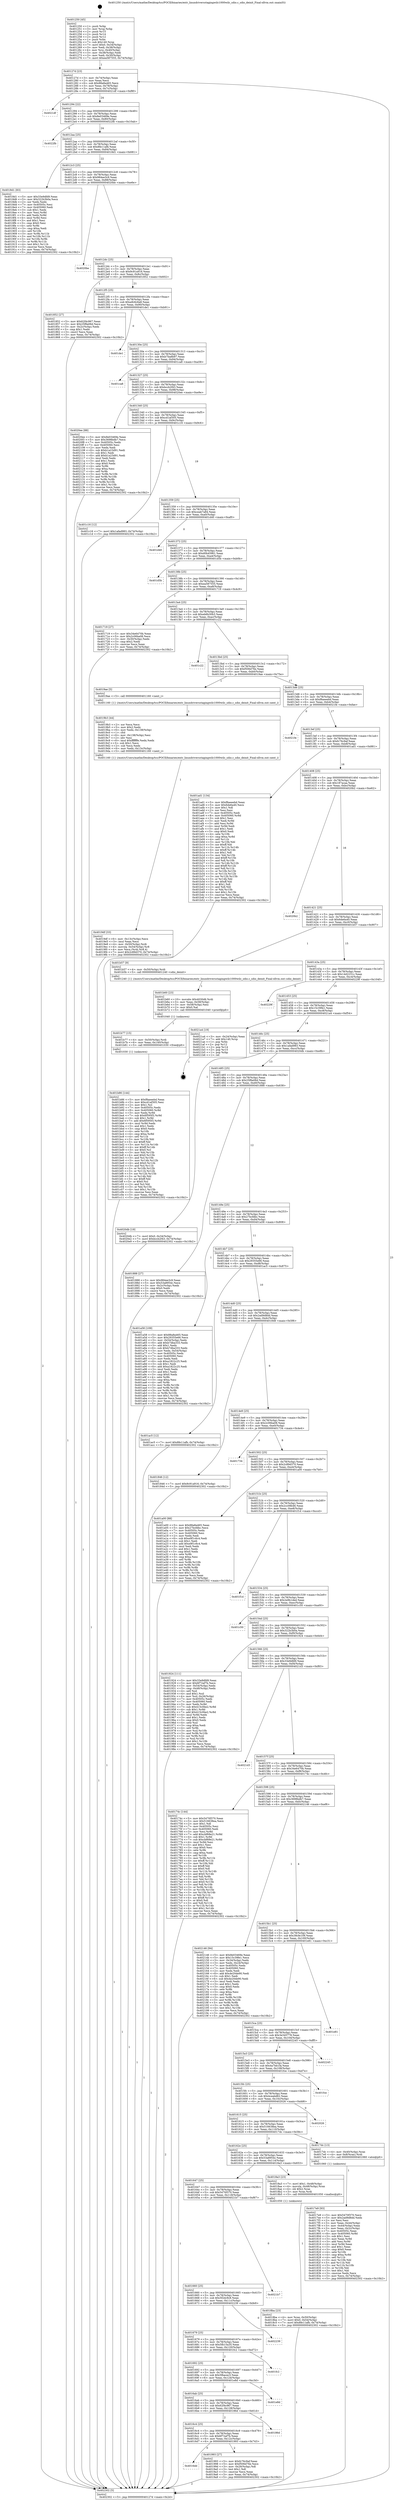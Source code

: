 digraph "0x401250" {
  label = "0x401250 (/mnt/c/Users/mathe/Desktop/tcc/POCII/binaries/extr_linuxdriversstagingwilc1000wilc_sdio.c_sdio_deinit_Final-ollvm.out::main(0))"
  labelloc = "t"
  node[shape=record]

  Entry [label="",width=0.3,height=0.3,shape=circle,fillcolor=black,style=filled]
  "0x40127d" [label="{
     0x40127d [23]\l
     | [instrs]\l
     &nbsp;&nbsp;0x40127d \<+3\>: mov -0x74(%rbp),%eax\l
     &nbsp;&nbsp;0x401280 \<+2\>: mov %eax,%ecx\l
     &nbsp;&nbsp;0x401282 \<+6\>: sub $0x88a8a465,%ecx\l
     &nbsp;&nbsp;0x401288 \<+3\>: mov %eax,-0x78(%rbp)\l
     &nbsp;&nbsp;0x40128b \<+3\>: mov %ecx,-0x7c(%rbp)\l
     &nbsp;&nbsp;0x40128e \<+6\>: je 00000000004021df \<main+0xf8f\>\l
  }"]
  "0x4021df" [label="{
     0x4021df\l
  }", style=dashed]
  "0x401294" [label="{
     0x401294 [22]\l
     | [instrs]\l
     &nbsp;&nbsp;0x401294 \<+5\>: jmp 0000000000401299 \<main+0x49\>\l
     &nbsp;&nbsp;0x401299 \<+3\>: mov -0x78(%rbp),%eax\l
     &nbsp;&nbsp;0x40129c \<+5\>: sub $0x8e03469e,%eax\l
     &nbsp;&nbsp;0x4012a1 \<+3\>: mov %eax,-0x80(%rbp)\l
     &nbsp;&nbsp;0x4012a4 \<+6\>: je 00000000004022fb \<main+0x10ab\>\l
  }"]
  Exit [label="",width=0.3,height=0.3,shape=circle,fillcolor=black,style=filled,peripheries=2]
  "0x4022fb" [label="{
     0x4022fb\l
  }", style=dashed]
  "0x4012aa" [label="{
     0x4012aa [25]\l
     | [instrs]\l
     &nbsp;&nbsp;0x4012aa \<+5\>: jmp 00000000004012af \<main+0x5f\>\l
     &nbsp;&nbsp;0x4012af \<+3\>: mov -0x78(%rbp),%eax\l
     &nbsp;&nbsp;0x4012b2 \<+5\>: sub $0x8fe11afb,%eax\l
     &nbsp;&nbsp;0x4012b7 \<+6\>: mov %eax,-0x84(%rbp)\l
     &nbsp;&nbsp;0x4012bd \<+6\>: je 00000000004018d1 \<main+0x681\>\l
  }"]
  "0x401b86" [label="{
     0x401b86 [144]\l
     | [instrs]\l
     &nbsp;&nbsp;0x401b86 \<+5\>: mov $0xf8aeeebd,%eax\l
     &nbsp;&nbsp;0x401b8b \<+5\>: mov $0xcd1af305,%esi\l
     &nbsp;&nbsp;0x401b90 \<+2\>: mov $0x1,%cl\l
     &nbsp;&nbsp;0x401b92 \<+7\>: mov 0x40505c,%edx\l
     &nbsp;&nbsp;0x401b99 \<+8\>: mov 0x405060,%r8d\l
     &nbsp;&nbsp;0x401ba1 \<+3\>: mov %edx,%r9d\l
     &nbsp;&nbsp;0x401ba4 \<+7\>: sub $0x6f595f3,%r9d\l
     &nbsp;&nbsp;0x401bab \<+4\>: sub $0x1,%r9d\l
     &nbsp;&nbsp;0x401baf \<+7\>: add $0x6f595f3,%r9d\l
     &nbsp;&nbsp;0x401bb6 \<+4\>: imul %r9d,%edx\l
     &nbsp;&nbsp;0x401bba \<+3\>: and $0x1,%edx\l
     &nbsp;&nbsp;0x401bbd \<+3\>: cmp $0x0,%edx\l
     &nbsp;&nbsp;0x401bc0 \<+4\>: sete %r10b\l
     &nbsp;&nbsp;0x401bc4 \<+4\>: cmp $0xa,%r8d\l
     &nbsp;&nbsp;0x401bc8 \<+4\>: setl %r11b\l
     &nbsp;&nbsp;0x401bcc \<+3\>: mov %r10b,%bl\l
     &nbsp;&nbsp;0x401bcf \<+3\>: xor $0xff,%bl\l
     &nbsp;&nbsp;0x401bd2 \<+3\>: mov %r11b,%r14b\l
     &nbsp;&nbsp;0x401bd5 \<+4\>: xor $0xff,%r14b\l
     &nbsp;&nbsp;0x401bd9 \<+3\>: xor $0x0,%cl\l
     &nbsp;&nbsp;0x401bdc \<+3\>: mov %bl,%r15b\l
     &nbsp;&nbsp;0x401bdf \<+4\>: and $0x0,%r15b\l
     &nbsp;&nbsp;0x401be3 \<+3\>: and %cl,%r10b\l
     &nbsp;&nbsp;0x401be6 \<+3\>: mov %r14b,%r12b\l
     &nbsp;&nbsp;0x401be9 \<+4\>: and $0x0,%r12b\l
     &nbsp;&nbsp;0x401bed \<+3\>: and %cl,%r11b\l
     &nbsp;&nbsp;0x401bf0 \<+3\>: or %r10b,%r15b\l
     &nbsp;&nbsp;0x401bf3 \<+3\>: or %r11b,%r12b\l
     &nbsp;&nbsp;0x401bf6 \<+3\>: xor %r12b,%r15b\l
     &nbsp;&nbsp;0x401bf9 \<+3\>: or %r14b,%bl\l
     &nbsp;&nbsp;0x401bfc \<+3\>: xor $0xff,%bl\l
     &nbsp;&nbsp;0x401bff \<+3\>: or $0x0,%cl\l
     &nbsp;&nbsp;0x401c02 \<+2\>: and %cl,%bl\l
     &nbsp;&nbsp;0x401c04 \<+3\>: or %bl,%r15b\l
     &nbsp;&nbsp;0x401c07 \<+4\>: test $0x1,%r15b\l
     &nbsp;&nbsp;0x401c0b \<+3\>: cmovne %esi,%eax\l
     &nbsp;&nbsp;0x401c0e \<+3\>: mov %eax,-0x74(%rbp)\l
     &nbsp;&nbsp;0x401c11 \<+5\>: jmp 0000000000402302 \<main+0x10b2\>\l
  }"]
  "0x4018d1" [label="{
     0x4018d1 [83]\l
     | [instrs]\l
     &nbsp;&nbsp;0x4018d1 \<+5\>: mov $0x33e9dfd9,%eax\l
     &nbsp;&nbsp;0x4018d6 \<+5\>: mov $0x322b3b0a,%ecx\l
     &nbsp;&nbsp;0x4018db \<+2\>: xor %edx,%edx\l
     &nbsp;&nbsp;0x4018dd \<+7\>: mov 0x40505c,%esi\l
     &nbsp;&nbsp;0x4018e4 \<+7\>: mov 0x405060,%edi\l
     &nbsp;&nbsp;0x4018eb \<+3\>: sub $0x1,%edx\l
     &nbsp;&nbsp;0x4018ee \<+3\>: mov %esi,%r8d\l
     &nbsp;&nbsp;0x4018f1 \<+3\>: add %edx,%r8d\l
     &nbsp;&nbsp;0x4018f4 \<+4\>: imul %r8d,%esi\l
     &nbsp;&nbsp;0x4018f8 \<+3\>: and $0x1,%esi\l
     &nbsp;&nbsp;0x4018fb \<+3\>: cmp $0x0,%esi\l
     &nbsp;&nbsp;0x4018fe \<+4\>: sete %r9b\l
     &nbsp;&nbsp;0x401902 \<+3\>: cmp $0xa,%edi\l
     &nbsp;&nbsp;0x401905 \<+4\>: setl %r10b\l
     &nbsp;&nbsp;0x401909 \<+3\>: mov %r9b,%r11b\l
     &nbsp;&nbsp;0x40190c \<+3\>: and %r10b,%r11b\l
     &nbsp;&nbsp;0x40190f \<+3\>: xor %r10b,%r9b\l
     &nbsp;&nbsp;0x401912 \<+3\>: or %r9b,%r11b\l
     &nbsp;&nbsp;0x401915 \<+4\>: test $0x1,%r11b\l
     &nbsp;&nbsp;0x401919 \<+3\>: cmovne %ecx,%eax\l
     &nbsp;&nbsp;0x40191c \<+3\>: mov %eax,-0x74(%rbp)\l
     &nbsp;&nbsp;0x40191f \<+5\>: jmp 0000000000402302 \<main+0x10b2\>\l
  }"]
  "0x4012c3" [label="{
     0x4012c3 [25]\l
     | [instrs]\l
     &nbsp;&nbsp;0x4012c3 \<+5\>: jmp 00000000004012c8 \<main+0x78\>\l
     &nbsp;&nbsp;0x4012c8 \<+3\>: mov -0x78(%rbp),%eax\l
     &nbsp;&nbsp;0x4012cb \<+5\>: sub $0x984ee3c9,%eax\l
     &nbsp;&nbsp;0x4012d0 \<+6\>: mov %eax,-0x88(%rbp)\l
     &nbsp;&nbsp;0x4012d6 \<+6\>: je 00000000004020be \<main+0xe6e\>\l
  }"]
  "0x401b77" [label="{
     0x401b77 [15]\l
     | [instrs]\l
     &nbsp;&nbsp;0x401b77 \<+4\>: mov -0x50(%rbp),%rdi\l
     &nbsp;&nbsp;0x401b7b \<+6\>: mov %eax,-0x140(%rbp)\l
     &nbsp;&nbsp;0x401b81 \<+5\>: call 0000000000401030 \<free@plt\>\l
     | [calls]\l
     &nbsp;&nbsp;0x401030 \{1\} (unknown)\l
  }"]
  "0x4020be" [label="{
     0x4020be\l
  }", style=dashed]
  "0x4012dc" [label="{
     0x4012dc [25]\l
     | [instrs]\l
     &nbsp;&nbsp;0x4012dc \<+5\>: jmp 00000000004012e1 \<main+0x91\>\l
     &nbsp;&nbsp;0x4012e1 \<+3\>: mov -0x78(%rbp),%eax\l
     &nbsp;&nbsp;0x4012e4 \<+5\>: sub $0x9c91a916,%eax\l
     &nbsp;&nbsp;0x4012e9 \<+6\>: mov %eax,-0x8c(%rbp)\l
     &nbsp;&nbsp;0x4012ef \<+6\>: je 0000000000401852 \<main+0x602\>\l
  }"]
  "0x401b60" [label="{
     0x401b60 [23]\l
     | [instrs]\l
     &nbsp;&nbsp;0x401b60 \<+10\>: movabs $0x4030d6,%rdi\l
     &nbsp;&nbsp;0x401b6a \<+3\>: mov %eax,-0x58(%rbp)\l
     &nbsp;&nbsp;0x401b6d \<+3\>: mov -0x58(%rbp),%esi\l
     &nbsp;&nbsp;0x401b70 \<+2\>: mov $0x0,%al\l
     &nbsp;&nbsp;0x401b72 \<+5\>: call 0000000000401040 \<printf@plt\>\l
     | [calls]\l
     &nbsp;&nbsp;0x401040 \{1\} (unknown)\l
  }"]
  "0x401852" [label="{
     0x401852 [27]\l
     | [instrs]\l
     &nbsp;&nbsp;0x401852 \<+5\>: mov $0x62f4c967,%eax\l
     &nbsp;&nbsp;0x401857 \<+5\>: mov $0x25f8a06d,%ecx\l
     &nbsp;&nbsp;0x40185c \<+3\>: mov -0x2c(%rbp),%edx\l
     &nbsp;&nbsp;0x40185f \<+3\>: cmp $0x1,%edx\l
     &nbsp;&nbsp;0x401862 \<+3\>: cmovl %ecx,%eax\l
     &nbsp;&nbsp;0x401865 \<+3\>: mov %eax,-0x74(%rbp)\l
     &nbsp;&nbsp;0x401868 \<+5\>: jmp 0000000000402302 \<main+0x10b2\>\l
  }"]
  "0x4012f5" [label="{
     0x4012f5 [25]\l
     | [instrs]\l
     &nbsp;&nbsp;0x4012f5 \<+5\>: jmp 00000000004012fa \<main+0xaa\>\l
     &nbsp;&nbsp;0x4012fa \<+3\>: mov -0x78(%rbp),%eax\l
     &nbsp;&nbsp;0x4012fd \<+5\>: sub $0xa9c6c6a8,%eax\l
     &nbsp;&nbsp;0x401302 \<+6\>: mov %eax,-0x90(%rbp)\l
     &nbsp;&nbsp;0x401308 \<+6\>: je 0000000000401de1 \<main+0xb91\>\l
  }"]
  "0x4019df" [label="{
     0x4019df [33]\l
     | [instrs]\l
     &nbsp;&nbsp;0x4019df \<+6\>: mov -0x13c(%rbp),%ecx\l
     &nbsp;&nbsp;0x4019e5 \<+3\>: imul %eax,%ecx\l
     &nbsp;&nbsp;0x4019e8 \<+4\>: mov -0x50(%rbp),%rdi\l
     &nbsp;&nbsp;0x4019ec \<+4\>: movslq -0x54(%rbp),%r8\l
     &nbsp;&nbsp;0x4019f0 \<+4\>: mov %ecx,(%rdi,%r8,4)\l
     &nbsp;&nbsp;0x4019f4 \<+7\>: movl $0x2c89d370,-0x74(%rbp)\l
     &nbsp;&nbsp;0x4019fb \<+5\>: jmp 0000000000402302 \<main+0x10b2\>\l
  }"]
  "0x401de1" [label="{
     0x401de1\l
  }", style=dashed]
  "0x40130e" [label="{
     0x40130e [25]\l
     | [instrs]\l
     &nbsp;&nbsp;0x40130e \<+5\>: jmp 0000000000401313 \<main+0xc3\>\l
     &nbsp;&nbsp;0x401313 \<+3\>: mov -0x78(%rbp),%eax\l
     &nbsp;&nbsp;0x401316 \<+5\>: sub $0xb7ba8b97,%eax\l
     &nbsp;&nbsp;0x40131b \<+6\>: mov %eax,-0x94(%rbp)\l
     &nbsp;&nbsp;0x401321 \<+6\>: je 0000000000401ca8 \<main+0xa58\>\l
  }"]
  "0x4019b3" [label="{
     0x4019b3 [44]\l
     | [instrs]\l
     &nbsp;&nbsp;0x4019b3 \<+2\>: xor %ecx,%ecx\l
     &nbsp;&nbsp;0x4019b5 \<+5\>: mov $0x2,%edx\l
     &nbsp;&nbsp;0x4019ba \<+6\>: mov %edx,-0x138(%rbp)\l
     &nbsp;&nbsp;0x4019c0 \<+1\>: cltd\l
     &nbsp;&nbsp;0x4019c1 \<+6\>: mov -0x138(%rbp),%esi\l
     &nbsp;&nbsp;0x4019c7 \<+2\>: idiv %esi\l
     &nbsp;&nbsp;0x4019c9 \<+6\>: imul $0xfffffffe,%edx,%edx\l
     &nbsp;&nbsp;0x4019cf \<+3\>: sub $0x1,%ecx\l
     &nbsp;&nbsp;0x4019d2 \<+2\>: sub %ecx,%edx\l
     &nbsp;&nbsp;0x4019d4 \<+6\>: mov %edx,-0x13c(%rbp)\l
     &nbsp;&nbsp;0x4019da \<+5\>: call 0000000000401160 \<next_i\>\l
     | [calls]\l
     &nbsp;&nbsp;0x401160 \{1\} (/mnt/c/Users/mathe/Desktop/tcc/POCII/binaries/extr_linuxdriversstagingwilc1000wilc_sdio.c_sdio_deinit_Final-ollvm.out::next_i)\l
  }"]
  "0x401ca8" [label="{
     0x401ca8\l
  }", style=dashed]
  "0x401327" [label="{
     0x401327 [25]\l
     | [instrs]\l
     &nbsp;&nbsp;0x401327 \<+5\>: jmp 000000000040132c \<main+0xdc\>\l
     &nbsp;&nbsp;0x40132c \<+3\>: mov -0x78(%rbp),%eax\l
     &nbsp;&nbsp;0x40132f \<+5\>: sub $0xbccb2f43,%eax\l
     &nbsp;&nbsp;0x401334 \<+6\>: mov %eax,-0x98(%rbp)\l
     &nbsp;&nbsp;0x40133a \<+6\>: je 00000000004020ee \<main+0xe9e\>\l
  }"]
  "0x4016dd" [label="{
     0x4016dd\l
  }", style=dashed]
  "0x4020ee" [label="{
     0x4020ee [88]\l
     | [instrs]\l
     &nbsp;&nbsp;0x4020ee \<+5\>: mov $0x8e03469e,%eax\l
     &nbsp;&nbsp;0x4020f3 \<+5\>: mov $0x3698bdb7,%ecx\l
     &nbsp;&nbsp;0x4020f8 \<+7\>: mov 0x40505c,%edx\l
     &nbsp;&nbsp;0x4020ff \<+7\>: mov 0x405060,%esi\l
     &nbsp;&nbsp;0x402106 \<+2\>: mov %edx,%edi\l
     &nbsp;&nbsp;0x402108 \<+6\>: sub $0xb1a23d91,%edi\l
     &nbsp;&nbsp;0x40210e \<+3\>: sub $0x1,%edi\l
     &nbsp;&nbsp;0x402111 \<+6\>: add $0xb1a23d91,%edi\l
     &nbsp;&nbsp;0x402117 \<+3\>: imul %edi,%edx\l
     &nbsp;&nbsp;0x40211a \<+3\>: and $0x1,%edx\l
     &nbsp;&nbsp;0x40211d \<+3\>: cmp $0x0,%edx\l
     &nbsp;&nbsp;0x402120 \<+4\>: sete %r8b\l
     &nbsp;&nbsp;0x402124 \<+3\>: cmp $0xa,%esi\l
     &nbsp;&nbsp;0x402127 \<+4\>: setl %r9b\l
     &nbsp;&nbsp;0x40212b \<+3\>: mov %r8b,%r10b\l
     &nbsp;&nbsp;0x40212e \<+3\>: and %r9b,%r10b\l
     &nbsp;&nbsp;0x402131 \<+3\>: xor %r9b,%r8b\l
     &nbsp;&nbsp;0x402134 \<+3\>: or %r8b,%r10b\l
     &nbsp;&nbsp;0x402137 \<+4\>: test $0x1,%r10b\l
     &nbsp;&nbsp;0x40213b \<+3\>: cmovne %ecx,%eax\l
     &nbsp;&nbsp;0x40213e \<+3\>: mov %eax,-0x74(%rbp)\l
     &nbsp;&nbsp;0x402141 \<+5\>: jmp 0000000000402302 \<main+0x10b2\>\l
  }"]
  "0x401340" [label="{
     0x401340 [25]\l
     | [instrs]\l
     &nbsp;&nbsp;0x401340 \<+5\>: jmp 0000000000401345 \<main+0xf5\>\l
     &nbsp;&nbsp;0x401345 \<+3\>: mov -0x78(%rbp),%eax\l
     &nbsp;&nbsp;0x401348 \<+5\>: sub $0xcd1af305,%eax\l
     &nbsp;&nbsp;0x40134d \<+6\>: mov %eax,-0x9c(%rbp)\l
     &nbsp;&nbsp;0x401353 \<+6\>: je 0000000000401c16 \<main+0x9c6\>\l
  }"]
  "0x401993" [label="{
     0x401993 [27]\l
     | [instrs]\l
     &nbsp;&nbsp;0x401993 \<+5\>: mov $0xfc76c9af,%eax\l
     &nbsp;&nbsp;0x401998 \<+5\>: mov $0xf506d76e,%ecx\l
     &nbsp;&nbsp;0x40199d \<+3\>: mov -0x26(%rbp),%dl\l
     &nbsp;&nbsp;0x4019a0 \<+3\>: test $0x1,%dl\l
     &nbsp;&nbsp;0x4019a3 \<+3\>: cmovne %ecx,%eax\l
     &nbsp;&nbsp;0x4019a6 \<+3\>: mov %eax,-0x74(%rbp)\l
     &nbsp;&nbsp;0x4019a9 \<+5\>: jmp 0000000000402302 \<main+0x10b2\>\l
  }"]
  "0x401c16" [label="{
     0x401c16 [12]\l
     | [instrs]\l
     &nbsp;&nbsp;0x401c16 \<+7\>: movl $0x1afad983,-0x74(%rbp)\l
     &nbsp;&nbsp;0x401c1d \<+5\>: jmp 0000000000402302 \<main+0x10b2\>\l
  }"]
  "0x401359" [label="{
     0x401359 [25]\l
     | [instrs]\l
     &nbsp;&nbsp;0x401359 \<+5\>: jmp 000000000040135e \<main+0x10e\>\l
     &nbsp;&nbsp;0x40135e \<+3\>: mov -0x78(%rbp),%eax\l
     &nbsp;&nbsp;0x401361 \<+5\>: sub $0xceab7a84,%eax\l
     &nbsp;&nbsp;0x401366 \<+6\>: mov %eax,-0xa0(%rbp)\l
     &nbsp;&nbsp;0x40136c \<+6\>: je 0000000000401d40 \<main+0xaf0\>\l
  }"]
  "0x4016c4" [label="{
     0x4016c4 [25]\l
     | [instrs]\l
     &nbsp;&nbsp;0x4016c4 \<+5\>: jmp 00000000004016c9 \<main+0x479\>\l
     &nbsp;&nbsp;0x4016c9 \<+3\>: mov -0x78(%rbp),%eax\l
     &nbsp;&nbsp;0x4016cc \<+5\>: sub $0x6f72af7b,%eax\l
     &nbsp;&nbsp;0x4016d1 \<+6\>: mov %eax,-0x12c(%rbp)\l
     &nbsp;&nbsp;0x4016d7 \<+6\>: je 0000000000401993 \<main+0x743\>\l
  }"]
  "0x401d40" [label="{
     0x401d40\l
  }", style=dashed]
  "0x401372" [label="{
     0x401372 [25]\l
     | [instrs]\l
     &nbsp;&nbsp;0x401372 \<+5\>: jmp 0000000000401377 \<main+0x127\>\l
     &nbsp;&nbsp;0x401377 \<+3\>: mov -0x78(%rbp),%eax\l
     &nbsp;&nbsp;0x40137a \<+5\>: sub $0xd0b45961,%eax\l
     &nbsp;&nbsp;0x40137f \<+6\>: mov %eax,-0xa4(%rbp)\l
     &nbsp;&nbsp;0x401385 \<+6\>: je 0000000000401d5b \<main+0xb0b\>\l
  }"]
  "0x40186d" [label="{
     0x40186d\l
  }", style=dashed]
  "0x401d5b" [label="{
     0x401d5b\l
  }", style=dashed]
  "0x40138b" [label="{
     0x40138b [25]\l
     | [instrs]\l
     &nbsp;&nbsp;0x40138b \<+5\>: jmp 0000000000401390 \<main+0x140\>\l
     &nbsp;&nbsp;0x401390 \<+3\>: mov -0x78(%rbp),%eax\l
     &nbsp;&nbsp;0x401393 \<+5\>: sub $0xea587555,%eax\l
     &nbsp;&nbsp;0x401398 \<+6\>: mov %eax,-0xa8(%rbp)\l
     &nbsp;&nbsp;0x40139e \<+6\>: je 0000000000401719 \<main+0x4c9\>\l
  }"]
  "0x4016ab" [label="{
     0x4016ab [25]\l
     | [instrs]\l
     &nbsp;&nbsp;0x4016ab \<+5\>: jmp 00000000004016b0 \<main+0x460\>\l
     &nbsp;&nbsp;0x4016b0 \<+3\>: mov -0x78(%rbp),%eax\l
     &nbsp;&nbsp;0x4016b3 \<+5\>: sub $0x62f4c967,%eax\l
     &nbsp;&nbsp;0x4016b8 \<+6\>: mov %eax,-0x128(%rbp)\l
     &nbsp;&nbsp;0x4016be \<+6\>: je 000000000040186d \<main+0x61d\>\l
  }"]
  "0x401719" [label="{
     0x401719 [27]\l
     | [instrs]\l
     &nbsp;&nbsp;0x401719 \<+5\>: mov $0x34e6470b,%eax\l
     &nbsp;&nbsp;0x40171e \<+5\>: mov $0x2c06ba08,%ecx\l
     &nbsp;&nbsp;0x401723 \<+3\>: mov -0x30(%rbp),%edx\l
     &nbsp;&nbsp;0x401726 \<+3\>: cmp $0x2,%edx\l
     &nbsp;&nbsp;0x401729 \<+3\>: cmovne %ecx,%eax\l
     &nbsp;&nbsp;0x40172c \<+3\>: mov %eax,-0x74(%rbp)\l
     &nbsp;&nbsp;0x40172f \<+5\>: jmp 0000000000402302 \<main+0x10b2\>\l
  }"]
  "0x4013a4" [label="{
     0x4013a4 [25]\l
     | [instrs]\l
     &nbsp;&nbsp;0x4013a4 \<+5\>: jmp 00000000004013a9 \<main+0x159\>\l
     &nbsp;&nbsp;0x4013a9 \<+3\>: mov -0x78(%rbp),%eax\l
     &nbsp;&nbsp;0x4013ac \<+5\>: sub $0xeb6b30b3,%eax\l
     &nbsp;&nbsp;0x4013b1 \<+6\>: mov %eax,-0xac(%rbp)\l
     &nbsp;&nbsp;0x4013b7 \<+6\>: je 0000000000401c22 \<main+0x9d2\>\l
  }"]
  "0x402302" [label="{
     0x402302 [5]\l
     | [instrs]\l
     &nbsp;&nbsp;0x402302 \<+5\>: jmp 000000000040127d \<main+0x2d\>\l
  }"]
  "0x401250" [label="{
     0x401250 [45]\l
     | [instrs]\l
     &nbsp;&nbsp;0x401250 \<+1\>: push %rbp\l
     &nbsp;&nbsp;0x401251 \<+3\>: mov %rsp,%rbp\l
     &nbsp;&nbsp;0x401254 \<+2\>: push %r15\l
     &nbsp;&nbsp;0x401256 \<+2\>: push %r14\l
     &nbsp;&nbsp;0x401258 \<+2\>: push %r12\l
     &nbsp;&nbsp;0x40125a \<+1\>: push %rbx\l
     &nbsp;&nbsp;0x40125b \<+7\>: sub $0x140,%rsp\l
     &nbsp;&nbsp;0x401262 \<+7\>: movl $0x0,-0x34(%rbp)\l
     &nbsp;&nbsp;0x401269 \<+3\>: mov %edi,-0x38(%rbp)\l
     &nbsp;&nbsp;0x40126c \<+4\>: mov %rsi,-0x40(%rbp)\l
     &nbsp;&nbsp;0x401270 \<+3\>: mov -0x38(%rbp),%edi\l
     &nbsp;&nbsp;0x401273 \<+3\>: mov %edi,-0x30(%rbp)\l
     &nbsp;&nbsp;0x401276 \<+7\>: movl $0xea587555,-0x74(%rbp)\l
  }"]
  "0x401e8d" [label="{
     0x401e8d\l
  }", style=dashed]
  "0x401c22" [label="{
     0x401c22\l
  }", style=dashed]
  "0x4013bd" [label="{
     0x4013bd [25]\l
     | [instrs]\l
     &nbsp;&nbsp;0x4013bd \<+5\>: jmp 00000000004013c2 \<main+0x172\>\l
     &nbsp;&nbsp;0x4013c2 \<+3\>: mov -0x78(%rbp),%eax\l
     &nbsp;&nbsp;0x4013c5 \<+5\>: sub $0xf506d76e,%eax\l
     &nbsp;&nbsp;0x4013ca \<+6\>: mov %eax,-0xb0(%rbp)\l
     &nbsp;&nbsp;0x4013d0 \<+6\>: je 00000000004019ae \<main+0x75e\>\l
  }"]
  "0x401692" [label="{
     0x401692 [25]\l
     | [instrs]\l
     &nbsp;&nbsp;0x401692 \<+5\>: jmp 0000000000401697 \<main+0x447\>\l
     &nbsp;&nbsp;0x401697 \<+3\>: mov -0x78(%rbp),%eax\l
     &nbsp;&nbsp;0x40169a \<+5\>: sub $0x5fbacec3,%eax\l
     &nbsp;&nbsp;0x40169f \<+6\>: mov %eax,-0x124(%rbp)\l
     &nbsp;&nbsp;0x4016a5 \<+6\>: je 0000000000401e8d \<main+0xc3d\>\l
  }"]
  "0x4019ae" [label="{
     0x4019ae [5]\l
     | [instrs]\l
     &nbsp;&nbsp;0x4019ae \<+5\>: call 0000000000401160 \<next_i\>\l
     | [calls]\l
     &nbsp;&nbsp;0x401160 \{1\} (/mnt/c/Users/mathe/Desktop/tcc/POCII/binaries/extr_linuxdriversstagingwilc1000wilc_sdio.c_sdio_deinit_Final-ollvm.out::next_i)\l
  }"]
  "0x4013d6" [label="{
     0x4013d6 [25]\l
     | [instrs]\l
     &nbsp;&nbsp;0x4013d6 \<+5\>: jmp 00000000004013db \<main+0x18b\>\l
     &nbsp;&nbsp;0x4013db \<+3\>: mov -0x78(%rbp),%eax\l
     &nbsp;&nbsp;0x4013de \<+5\>: sub $0xf8aeeebd,%eax\l
     &nbsp;&nbsp;0x4013e3 \<+6\>: mov %eax,-0xb4(%rbp)\l
     &nbsp;&nbsp;0x4013e9 \<+6\>: je 00000000004021fe \<main+0xfae\>\l
  }"]
  "0x401fc2" [label="{
     0x401fc2\l
  }", style=dashed]
  "0x4021fe" [label="{
     0x4021fe\l
  }", style=dashed]
  "0x4013ef" [label="{
     0x4013ef [25]\l
     | [instrs]\l
     &nbsp;&nbsp;0x4013ef \<+5\>: jmp 00000000004013f4 \<main+0x1a4\>\l
     &nbsp;&nbsp;0x4013f4 \<+3\>: mov -0x78(%rbp),%eax\l
     &nbsp;&nbsp;0x4013f7 \<+5\>: sub $0xfc76c9af,%eax\l
     &nbsp;&nbsp;0x4013fc \<+6\>: mov %eax,-0xb8(%rbp)\l
     &nbsp;&nbsp;0x401402 \<+6\>: je 0000000000401ad1 \<main+0x881\>\l
  }"]
  "0x401679" [label="{
     0x401679 [25]\l
     | [instrs]\l
     &nbsp;&nbsp;0x401679 \<+5\>: jmp 000000000040167e \<main+0x42e\>\l
     &nbsp;&nbsp;0x40167e \<+3\>: mov -0x78(%rbp),%eax\l
     &nbsp;&nbsp;0x401681 \<+5\>: sub $0x5fb15a35,%eax\l
     &nbsp;&nbsp;0x401686 \<+6\>: mov %eax,-0x120(%rbp)\l
     &nbsp;&nbsp;0x40168c \<+6\>: je 0000000000401fc2 \<main+0xd72\>\l
  }"]
  "0x401ad1" [label="{
     0x401ad1 [134]\l
     | [instrs]\l
     &nbsp;&nbsp;0x401ad1 \<+5\>: mov $0xf8aeeebd,%eax\l
     &nbsp;&nbsp;0x401ad6 \<+5\>: mov $0x6de6a40,%ecx\l
     &nbsp;&nbsp;0x401adb \<+2\>: mov $0x1,%dl\l
     &nbsp;&nbsp;0x401add \<+2\>: xor %esi,%esi\l
     &nbsp;&nbsp;0x401adf \<+7\>: mov 0x40505c,%edi\l
     &nbsp;&nbsp;0x401ae6 \<+8\>: mov 0x405060,%r8d\l
     &nbsp;&nbsp;0x401aee \<+3\>: sub $0x1,%esi\l
     &nbsp;&nbsp;0x401af1 \<+3\>: mov %edi,%r9d\l
     &nbsp;&nbsp;0x401af4 \<+3\>: add %esi,%r9d\l
     &nbsp;&nbsp;0x401af7 \<+4\>: imul %r9d,%edi\l
     &nbsp;&nbsp;0x401afb \<+3\>: and $0x1,%edi\l
     &nbsp;&nbsp;0x401afe \<+3\>: cmp $0x0,%edi\l
     &nbsp;&nbsp;0x401b01 \<+4\>: sete %r10b\l
     &nbsp;&nbsp;0x401b05 \<+4\>: cmp $0xa,%r8d\l
     &nbsp;&nbsp;0x401b09 \<+4\>: setl %r11b\l
     &nbsp;&nbsp;0x401b0d \<+3\>: mov %r10b,%bl\l
     &nbsp;&nbsp;0x401b10 \<+3\>: xor $0xff,%bl\l
     &nbsp;&nbsp;0x401b13 \<+3\>: mov %r11b,%r14b\l
     &nbsp;&nbsp;0x401b16 \<+4\>: xor $0xff,%r14b\l
     &nbsp;&nbsp;0x401b1a \<+3\>: xor $0x1,%dl\l
     &nbsp;&nbsp;0x401b1d \<+3\>: mov %bl,%r15b\l
     &nbsp;&nbsp;0x401b20 \<+4\>: and $0xff,%r15b\l
     &nbsp;&nbsp;0x401b24 \<+3\>: and %dl,%r10b\l
     &nbsp;&nbsp;0x401b27 \<+3\>: mov %r14b,%r12b\l
     &nbsp;&nbsp;0x401b2a \<+4\>: and $0xff,%r12b\l
     &nbsp;&nbsp;0x401b2e \<+3\>: and %dl,%r11b\l
     &nbsp;&nbsp;0x401b31 \<+3\>: or %r10b,%r15b\l
     &nbsp;&nbsp;0x401b34 \<+3\>: or %r11b,%r12b\l
     &nbsp;&nbsp;0x401b37 \<+3\>: xor %r12b,%r15b\l
     &nbsp;&nbsp;0x401b3a \<+3\>: or %r14b,%bl\l
     &nbsp;&nbsp;0x401b3d \<+3\>: xor $0xff,%bl\l
     &nbsp;&nbsp;0x401b40 \<+3\>: or $0x1,%dl\l
     &nbsp;&nbsp;0x401b43 \<+2\>: and %dl,%bl\l
     &nbsp;&nbsp;0x401b45 \<+3\>: or %bl,%r15b\l
     &nbsp;&nbsp;0x401b48 \<+4\>: test $0x1,%r15b\l
     &nbsp;&nbsp;0x401b4c \<+3\>: cmovne %ecx,%eax\l
     &nbsp;&nbsp;0x401b4f \<+3\>: mov %eax,-0x74(%rbp)\l
     &nbsp;&nbsp;0x401b52 \<+5\>: jmp 0000000000402302 \<main+0x10b2\>\l
  }"]
  "0x401408" [label="{
     0x401408 [25]\l
     | [instrs]\l
     &nbsp;&nbsp;0x401408 \<+5\>: jmp 000000000040140d \<main+0x1bd\>\l
     &nbsp;&nbsp;0x40140d \<+3\>: mov -0x78(%rbp),%eax\l
     &nbsp;&nbsp;0x401410 \<+5\>: sub $0x187acaa,%eax\l
     &nbsp;&nbsp;0x401415 \<+6\>: mov %eax,-0xbc(%rbp)\l
     &nbsp;&nbsp;0x40141b \<+6\>: je 00000000004020b2 \<main+0xe62\>\l
  }"]
  "0x402239" [label="{
     0x402239\l
  }", style=dashed]
  "0x4020b2" [label="{
     0x4020b2\l
  }", style=dashed]
  "0x401421" [label="{
     0x401421 [25]\l
     | [instrs]\l
     &nbsp;&nbsp;0x401421 \<+5\>: jmp 0000000000401426 \<main+0x1d6\>\l
     &nbsp;&nbsp;0x401426 \<+3\>: mov -0x78(%rbp),%eax\l
     &nbsp;&nbsp;0x401429 \<+5\>: sub $0x6de6a40,%eax\l
     &nbsp;&nbsp;0x40142e \<+6\>: mov %eax,-0xc0(%rbp)\l
     &nbsp;&nbsp;0x401434 \<+6\>: je 0000000000401b57 \<main+0x907\>\l
  }"]
  "0x401660" [label="{
     0x401660 [25]\l
     | [instrs]\l
     &nbsp;&nbsp;0x401660 \<+5\>: jmp 0000000000401665 \<main+0x415\>\l
     &nbsp;&nbsp;0x401665 \<+3\>: mov -0x78(%rbp),%eax\l
     &nbsp;&nbsp;0x401668 \<+5\>: sub $0x5f2dc9c8,%eax\l
     &nbsp;&nbsp;0x40166d \<+6\>: mov %eax,-0x11c(%rbp)\l
     &nbsp;&nbsp;0x401673 \<+6\>: je 0000000000402239 \<main+0xfe9\>\l
  }"]
  "0x401b57" [label="{
     0x401b57 [9]\l
     | [instrs]\l
     &nbsp;&nbsp;0x401b57 \<+4\>: mov -0x50(%rbp),%rdi\l
     &nbsp;&nbsp;0x401b5b \<+5\>: call 0000000000401240 \<sdio_deinit\>\l
     | [calls]\l
     &nbsp;&nbsp;0x401240 \{1\} (/mnt/c/Users/mathe/Desktop/tcc/POCII/binaries/extr_linuxdriversstagingwilc1000wilc_sdio.c_sdio_deinit_Final-ollvm.out::sdio_deinit)\l
  }"]
  "0x40143a" [label="{
     0x40143a [25]\l
     | [instrs]\l
     &nbsp;&nbsp;0x40143a \<+5\>: jmp 000000000040143f \<main+0x1ef\>\l
     &nbsp;&nbsp;0x40143f \<+3\>: mov -0x78(%rbp),%eax\l
     &nbsp;&nbsp;0x401442 \<+5\>: sub $0x14d2231c,%eax\l
     &nbsp;&nbsp;0x401447 \<+6\>: mov %eax,-0xc4(%rbp)\l
     &nbsp;&nbsp;0x40144d \<+6\>: je 000000000040229f \<main+0x104f\>\l
  }"]
  "0x4021b7" [label="{
     0x4021b7\l
  }", style=dashed]
  "0x40229f" [label="{
     0x40229f\l
  }", style=dashed]
  "0x401453" [label="{
     0x401453 [25]\l
     | [instrs]\l
     &nbsp;&nbsp;0x401453 \<+5\>: jmp 0000000000401458 \<main+0x208\>\l
     &nbsp;&nbsp;0x401458 \<+3\>: mov -0x78(%rbp),%eax\l
     &nbsp;&nbsp;0x40145b \<+5\>: sub $0x15c39fe1,%eax\l
     &nbsp;&nbsp;0x401460 \<+6\>: mov %eax,-0xc8(%rbp)\l
     &nbsp;&nbsp;0x401466 \<+6\>: je 00000000004021a4 \<main+0xf54\>\l
  }"]
  "0x4018ba" [label="{
     0x4018ba [23]\l
     | [instrs]\l
     &nbsp;&nbsp;0x4018ba \<+4\>: mov %rax,-0x50(%rbp)\l
     &nbsp;&nbsp;0x4018be \<+7\>: movl $0x0,-0x54(%rbp)\l
     &nbsp;&nbsp;0x4018c5 \<+7\>: movl $0x8fe11afb,-0x74(%rbp)\l
     &nbsp;&nbsp;0x4018cc \<+5\>: jmp 0000000000402302 \<main+0x10b2\>\l
  }"]
  "0x4021a4" [label="{
     0x4021a4 [19]\l
     | [instrs]\l
     &nbsp;&nbsp;0x4021a4 \<+3\>: mov -0x24(%rbp),%eax\l
     &nbsp;&nbsp;0x4021a7 \<+7\>: add $0x140,%rsp\l
     &nbsp;&nbsp;0x4021ae \<+1\>: pop %rbx\l
     &nbsp;&nbsp;0x4021af \<+2\>: pop %r12\l
     &nbsp;&nbsp;0x4021b1 \<+2\>: pop %r14\l
     &nbsp;&nbsp;0x4021b3 \<+2\>: pop %r15\l
     &nbsp;&nbsp;0x4021b5 \<+1\>: pop %rbp\l
     &nbsp;&nbsp;0x4021b6 \<+1\>: ret\l
  }"]
  "0x40146c" [label="{
     0x40146c [25]\l
     | [instrs]\l
     &nbsp;&nbsp;0x40146c \<+5\>: jmp 0000000000401471 \<main+0x221\>\l
     &nbsp;&nbsp;0x401471 \<+3\>: mov -0x78(%rbp),%eax\l
     &nbsp;&nbsp;0x401474 \<+5\>: sub $0x1afad983,%eax\l
     &nbsp;&nbsp;0x401479 \<+6\>: mov %eax,-0xcc(%rbp)\l
     &nbsp;&nbsp;0x40147f \<+6\>: je 00000000004020db \<main+0xe8b\>\l
  }"]
  "0x401647" [label="{
     0x401647 [25]\l
     | [instrs]\l
     &nbsp;&nbsp;0x401647 \<+5\>: jmp 000000000040164c \<main+0x3fc\>\l
     &nbsp;&nbsp;0x40164c \<+3\>: mov -0x78(%rbp),%eax\l
     &nbsp;&nbsp;0x40164f \<+5\>: sub $0x5470f370,%eax\l
     &nbsp;&nbsp;0x401654 \<+6\>: mov %eax,-0x118(%rbp)\l
     &nbsp;&nbsp;0x40165a \<+6\>: je 00000000004021b7 \<main+0xf67\>\l
  }"]
  "0x4020db" [label="{
     0x4020db [19]\l
     | [instrs]\l
     &nbsp;&nbsp;0x4020db \<+7\>: movl $0x0,-0x34(%rbp)\l
     &nbsp;&nbsp;0x4020e2 \<+7\>: movl $0xbccb2f43,-0x74(%rbp)\l
     &nbsp;&nbsp;0x4020e9 \<+5\>: jmp 0000000000402302 \<main+0x10b2\>\l
  }"]
  "0x401485" [label="{
     0x401485 [25]\l
     | [instrs]\l
     &nbsp;&nbsp;0x401485 \<+5\>: jmp 000000000040148a \<main+0x23a\>\l
     &nbsp;&nbsp;0x40148a \<+3\>: mov -0x78(%rbp),%eax\l
     &nbsp;&nbsp;0x40148d \<+5\>: sub $0x25f8a06d,%eax\l
     &nbsp;&nbsp;0x401492 \<+6\>: mov %eax,-0xd0(%rbp)\l
     &nbsp;&nbsp;0x401498 \<+6\>: je 0000000000401888 \<main+0x638\>\l
  }"]
  "0x4018a3" [label="{
     0x4018a3 [23]\l
     | [instrs]\l
     &nbsp;&nbsp;0x4018a3 \<+7\>: movl $0x1,-0x48(%rbp)\l
     &nbsp;&nbsp;0x4018aa \<+4\>: movslq -0x48(%rbp),%rax\l
     &nbsp;&nbsp;0x4018ae \<+4\>: shl $0x2,%rax\l
     &nbsp;&nbsp;0x4018b2 \<+3\>: mov %rax,%rdi\l
     &nbsp;&nbsp;0x4018b5 \<+5\>: call 0000000000401050 \<malloc@plt\>\l
     | [calls]\l
     &nbsp;&nbsp;0x401050 \{1\} (unknown)\l
  }"]
  "0x401888" [label="{
     0x401888 [27]\l
     | [instrs]\l
     &nbsp;&nbsp;0x401888 \<+5\>: mov $0x984ee3c9,%eax\l
     &nbsp;&nbsp;0x40188d \<+5\>: mov $0x53a8954c,%ecx\l
     &nbsp;&nbsp;0x401892 \<+3\>: mov -0x2c(%rbp),%edx\l
     &nbsp;&nbsp;0x401895 \<+3\>: cmp $0x0,%edx\l
     &nbsp;&nbsp;0x401898 \<+3\>: cmove %ecx,%eax\l
     &nbsp;&nbsp;0x40189b \<+3\>: mov %eax,-0x74(%rbp)\l
     &nbsp;&nbsp;0x40189e \<+5\>: jmp 0000000000402302 \<main+0x10b2\>\l
  }"]
  "0x40149e" [label="{
     0x40149e [25]\l
     | [instrs]\l
     &nbsp;&nbsp;0x40149e \<+5\>: jmp 00000000004014a3 \<main+0x253\>\l
     &nbsp;&nbsp;0x4014a3 \<+3\>: mov -0x78(%rbp),%eax\l
     &nbsp;&nbsp;0x4014a6 \<+5\>: sub $0x27bcfdbc,%eax\l
     &nbsp;&nbsp;0x4014ab \<+6\>: mov %eax,-0xd4(%rbp)\l
     &nbsp;&nbsp;0x4014b1 \<+6\>: je 0000000000401a58 \<main+0x808\>\l
  }"]
  "0x4017e9" [label="{
     0x4017e9 [93]\l
     | [instrs]\l
     &nbsp;&nbsp;0x4017e9 \<+5\>: mov $0x5470f370,%ecx\l
     &nbsp;&nbsp;0x4017ee \<+5\>: mov $0x2ad9d8dd,%edx\l
     &nbsp;&nbsp;0x4017f3 \<+2\>: xor %esi,%esi\l
     &nbsp;&nbsp;0x4017f5 \<+3\>: mov %eax,-0x44(%rbp)\l
     &nbsp;&nbsp;0x4017f8 \<+3\>: mov -0x44(%rbp),%eax\l
     &nbsp;&nbsp;0x4017fb \<+3\>: mov %eax,-0x2c(%rbp)\l
     &nbsp;&nbsp;0x4017fe \<+7\>: mov 0x40505c,%eax\l
     &nbsp;&nbsp;0x401805 \<+8\>: mov 0x405060,%r8d\l
     &nbsp;&nbsp;0x40180d \<+3\>: sub $0x1,%esi\l
     &nbsp;&nbsp;0x401810 \<+3\>: mov %eax,%r9d\l
     &nbsp;&nbsp;0x401813 \<+3\>: add %esi,%r9d\l
     &nbsp;&nbsp;0x401816 \<+4\>: imul %r9d,%eax\l
     &nbsp;&nbsp;0x40181a \<+3\>: and $0x1,%eax\l
     &nbsp;&nbsp;0x40181d \<+3\>: cmp $0x0,%eax\l
     &nbsp;&nbsp;0x401820 \<+4\>: sete %r10b\l
     &nbsp;&nbsp;0x401824 \<+4\>: cmp $0xa,%r8d\l
     &nbsp;&nbsp;0x401828 \<+4\>: setl %r11b\l
     &nbsp;&nbsp;0x40182c \<+3\>: mov %r10b,%bl\l
     &nbsp;&nbsp;0x40182f \<+3\>: and %r11b,%bl\l
     &nbsp;&nbsp;0x401832 \<+3\>: xor %r11b,%r10b\l
     &nbsp;&nbsp;0x401835 \<+3\>: or %r10b,%bl\l
     &nbsp;&nbsp;0x401838 \<+3\>: test $0x1,%bl\l
     &nbsp;&nbsp;0x40183b \<+3\>: cmovne %edx,%ecx\l
     &nbsp;&nbsp;0x40183e \<+3\>: mov %ecx,-0x74(%rbp)\l
     &nbsp;&nbsp;0x401841 \<+5\>: jmp 0000000000402302 \<main+0x10b2\>\l
  }"]
  "0x401a58" [label="{
     0x401a58 [109]\l
     | [instrs]\l
     &nbsp;&nbsp;0x401a58 \<+5\>: mov $0x88a8a465,%eax\l
     &nbsp;&nbsp;0x401a5d \<+5\>: mov $0x29355e66,%ecx\l
     &nbsp;&nbsp;0x401a62 \<+3\>: mov -0x54(%rbp),%edx\l
     &nbsp;&nbsp;0x401a65 \<+6\>: add $0xb7dba333,%edx\l
     &nbsp;&nbsp;0x401a6b \<+3\>: add $0x1,%edx\l
     &nbsp;&nbsp;0x401a6e \<+6\>: sub $0xb7dba333,%edx\l
     &nbsp;&nbsp;0x401a74 \<+3\>: mov %edx,-0x54(%rbp)\l
     &nbsp;&nbsp;0x401a77 \<+7\>: mov 0x40505c,%edx\l
     &nbsp;&nbsp;0x401a7e \<+7\>: mov 0x405060,%esi\l
     &nbsp;&nbsp;0x401a85 \<+2\>: mov %edx,%edi\l
     &nbsp;&nbsp;0x401a87 \<+6\>: sub $0xa1822c25,%edi\l
     &nbsp;&nbsp;0x401a8d \<+3\>: sub $0x1,%edi\l
     &nbsp;&nbsp;0x401a90 \<+6\>: add $0xa1822c25,%edi\l
     &nbsp;&nbsp;0x401a96 \<+3\>: imul %edi,%edx\l
     &nbsp;&nbsp;0x401a99 \<+3\>: and $0x1,%edx\l
     &nbsp;&nbsp;0x401a9c \<+3\>: cmp $0x0,%edx\l
     &nbsp;&nbsp;0x401a9f \<+4\>: sete %r8b\l
     &nbsp;&nbsp;0x401aa3 \<+3\>: cmp $0xa,%esi\l
     &nbsp;&nbsp;0x401aa6 \<+4\>: setl %r9b\l
     &nbsp;&nbsp;0x401aaa \<+3\>: mov %r8b,%r10b\l
     &nbsp;&nbsp;0x401aad \<+3\>: and %r9b,%r10b\l
     &nbsp;&nbsp;0x401ab0 \<+3\>: xor %r9b,%r8b\l
     &nbsp;&nbsp;0x401ab3 \<+3\>: or %r8b,%r10b\l
     &nbsp;&nbsp;0x401ab6 \<+4\>: test $0x1,%r10b\l
     &nbsp;&nbsp;0x401aba \<+3\>: cmovne %ecx,%eax\l
     &nbsp;&nbsp;0x401abd \<+3\>: mov %eax,-0x74(%rbp)\l
     &nbsp;&nbsp;0x401ac0 \<+5\>: jmp 0000000000402302 \<main+0x10b2\>\l
  }"]
  "0x4014b7" [label="{
     0x4014b7 [25]\l
     | [instrs]\l
     &nbsp;&nbsp;0x4014b7 \<+5\>: jmp 00000000004014bc \<main+0x26c\>\l
     &nbsp;&nbsp;0x4014bc \<+3\>: mov -0x78(%rbp),%eax\l
     &nbsp;&nbsp;0x4014bf \<+5\>: sub $0x29355e66,%eax\l
     &nbsp;&nbsp;0x4014c4 \<+6\>: mov %eax,-0xd8(%rbp)\l
     &nbsp;&nbsp;0x4014ca \<+6\>: je 0000000000401ac5 \<main+0x875\>\l
  }"]
  "0x40162e" [label="{
     0x40162e [25]\l
     | [instrs]\l
     &nbsp;&nbsp;0x40162e \<+5\>: jmp 0000000000401633 \<main+0x3e3\>\l
     &nbsp;&nbsp;0x401633 \<+3\>: mov -0x78(%rbp),%eax\l
     &nbsp;&nbsp;0x401636 \<+5\>: sub $0x53a8954c,%eax\l
     &nbsp;&nbsp;0x40163b \<+6\>: mov %eax,-0x114(%rbp)\l
     &nbsp;&nbsp;0x401641 \<+6\>: je 00000000004018a3 \<main+0x653\>\l
  }"]
  "0x401ac5" [label="{
     0x401ac5 [12]\l
     | [instrs]\l
     &nbsp;&nbsp;0x401ac5 \<+7\>: movl $0x8fe11afb,-0x74(%rbp)\l
     &nbsp;&nbsp;0x401acc \<+5\>: jmp 0000000000402302 \<main+0x10b2\>\l
  }"]
  "0x4014d0" [label="{
     0x4014d0 [25]\l
     | [instrs]\l
     &nbsp;&nbsp;0x4014d0 \<+5\>: jmp 00000000004014d5 \<main+0x285\>\l
     &nbsp;&nbsp;0x4014d5 \<+3\>: mov -0x78(%rbp),%eax\l
     &nbsp;&nbsp;0x4014d8 \<+5\>: sub $0x2ad9d8dd,%eax\l
     &nbsp;&nbsp;0x4014dd \<+6\>: mov %eax,-0xdc(%rbp)\l
     &nbsp;&nbsp;0x4014e3 \<+6\>: je 0000000000401846 \<main+0x5f6\>\l
  }"]
  "0x4017dc" [label="{
     0x4017dc [13]\l
     | [instrs]\l
     &nbsp;&nbsp;0x4017dc \<+4\>: mov -0x40(%rbp),%rax\l
     &nbsp;&nbsp;0x4017e0 \<+4\>: mov 0x8(%rax),%rdi\l
     &nbsp;&nbsp;0x4017e4 \<+5\>: call 0000000000401060 \<atoi@plt\>\l
     | [calls]\l
     &nbsp;&nbsp;0x401060 \{1\} (unknown)\l
  }"]
  "0x401846" [label="{
     0x401846 [12]\l
     | [instrs]\l
     &nbsp;&nbsp;0x401846 \<+7\>: movl $0x9c91a916,-0x74(%rbp)\l
     &nbsp;&nbsp;0x40184d \<+5\>: jmp 0000000000402302 \<main+0x10b2\>\l
  }"]
  "0x4014e9" [label="{
     0x4014e9 [25]\l
     | [instrs]\l
     &nbsp;&nbsp;0x4014e9 \<+5\>: jmp 00000000004014ee \<main+0x29e\>\l
     &nbsp;&nbsp;0x4014ee \<+3\>: mov -0x78(%rbp),%eax\l
     &nbsp;&nbsp;0x4014f1 \<+5\>: sub $0x2c06ba08,%eax\l
     &nbsp;&nbsp;0x4014f6 \<+6\>: mov %eax,-0xe0(%rbp)\l
     &nbsp;&nbsp;0x4014fc \<+6\>: je 0000000000401734 \<main+0x4e4\>\l
  }"]
  "0x401615" [label="{
     0x401615 [25]\l
     | [instrs]\l
     &nbsp;&nbsp;0x401615 \<+5\>: jmp 000000000040161a \<main+0x3ca\>\l
     &nbsp;&nbsp;0x40161a \<+3\>: mov -0x78(%rbp),%eax\l
     &nbsp;&nbsp;0x40161d \<+5\>: sub $0x516638ea,%eax\l
     &nbsp;&nbsp;0x401622 \<+6\>: mov %eax,-0x110(%rbp)\l
     &nbsp;&nbsp;0x401628 \<+6\>: je 00000000004017dc \<main+0x58c\>\l
  }"]
  "0x401734" [label="{
     0x401734\l
  }", style=dashed]
  "0x401502" [label="{
     0x401502 [25]\l
     | [instrs]\l
     &nbsp;&nbsp;0x401502 \<+5\>: jmp 0000000000401507 \<main+0x2b7\>\l
     &nbsp;&nbsp;0x401507 \<+3\>: mov -0x78(%rbp),%eax\l
     &nbsp;&nbsp;0x40150a \<+5\>: sub $0x2c89d370,%eax\l
     &nbsp;&nbsp;0x40150f \<+6\>: mov %eax,-0xe4(%rbp)\l
     &nbsp;&nbsp;0x401515 \<+6\>: je 0000000000401a00 \<main+0x7b0\>\l
  }"]
  "0x402026" [label="{
     0x402026\l
  }", style=dashed]
  "0x401a00" [label="{
     0x401a00 [88]\l
     | [instrs]\l
     &nbsp;&nbsp;0x401a00 \<+5\>: mov $0x88a8a465,%eax\l
     &nbsp;&nbsp;0x401a05 \<+5\>: mov $0x27bcfdbc,%ecx\l
     &nbsp;&nbsp;0x401a0a \<+7\>: mov 0x40505c,%edx\l
     &nbsp;&nbsp;0x401a11 \<+7\>: mov 0x405060,%esi\l
     &nbsp;&nbsp;0x401a18 \<+2\>: mov %edx,%edi\l
     &nbsp;&nbsp;0x401a1a \<+6\>: sub $0xe9f1c6c4,%edi\l
     &nbsp;&nbsp;0x401a20 \<+3\>: sub $0x1,%edi\l
     &nbsp;&nbsp;0x401a23 \<+6\>: add $0xe9f1c6c4,%edi\l
     &nbsp;&nbsp;0x401a29 \<+3\>: imul %edi,%edx\l
     &nbsp;&nbsp;0x401a2c \<+3\>: and $0x1,%edx\l
     &nbsp;&nbsp;0x401a2f \<+3\>: cmp $0x0,%edx\l
     &nbsp;&nbsp;0x401a32 \<+4\>: sete %r8b\l
     &nbsp;&nbsp;0x401a36 \<+3\>: cmp $0xa,%esi\l
     &nbsp;&nbsp;0x401a39 \<+4\>: setl %r9b\l
     &nbsp;&nbsp;0x401a3d \<+3\>: mov %r8b,%r10b\l
     &nbsp;&nbsp;0x401a40 \<+3\>: and %r9b,%r10b\l
     &nbsp;&nbsp;0x401a43 \<+3\>: xor %r9b,%r8b\l
     &nbsp;&nbsp;0x401a46 \<+3\>: or %r8b,%r10b\l
     &nbsp;&nbsp;0x401a49 \<+4\>: test $0x1,%r10b\l
     &nbsp;&nbsp;0x401a4d \<+3\>: cmovne %ecx,%eax\l
     &nbsp;&nbsp;0x401a50 \<+3\>: mov %eax,-0x74(%rbp)\l
     &nbsp;&nbsp;0x401a53 \<+5\>: jmp 0000000000402302 \<main+0x10b2\>\l
  }"]
  "0x40151b" [label="{
     0x40151b [25]\l
     | [instrs]\l
     &nbsp;&nbsp;0x40151b \<+5\>: jmp 0000000000401520 \<main+0x2d0\>\l
     &nbsp;&nbsp;0x401520 \<+3\>: mov -0x78(%rbp),%eax\l
     &nbsp;&nbsp;0x401523 \<+5\>: sub $0x2cc08b46,%eax\l
     &nbsp;&nbsp;0x401528 \<+6\>: mov %eax,-0xe8(%rbp)\l
     &nbsp;&nbsp;0x40152e \<+6\>: je 0000000000401f1d \<main+0xccd\>\l
  }"]
  "0x4015fc" [label="{
     0x4015fc [25]\l
     | [instrs]\l
     &nbsp;&nbsp;0x4015fc \<+5\>: jmp 0000000000401601 \<main+0x3b1\>\l
     &nbsp;&nbsp;0x401601 \<+3\>: mov -0x78(%rbp),%eax\l
     &nbsp;&nbsp;0x401604 \<+5\>: sub $0x4ceabd62,%eax\l
     &nbsp;&nbsp;0x401609 \<+6\>: mov %eax,-0x10c(%rbp)\l
     &nbsp;&nbsp;0x40160f \<+6\>: je 0000000000402026 \<main+0xdd6\>\l
  }"]
  "0x401f1d" [label="{
     0x401f1d\l
  }", style=dashed]
  "0x401534" [label="{
     0x401534 [25]\l
     | [instrs]\l
     &nbsp;&nbsp;0x401534 \<+5\>: jmp 0000000000401539 \<main+0x2e9\>\l
     &nbsp;&nbsp;0x401539 \<+3\>: mov -0x78(%rbp),%eax\l
     &nbsp;&nbsp;0x40153c \<+5\>: sub $0x2e9b1ded,%eax\l
     &nbsp;&nbsp;0x401541 \<+6\>: mov %eax,-0xec(%rbp)\l
     &nbsp;&nbsp;0x401547 \<+6\>: je 0000000000401c50 \<main+0xa00\>\l
  }"]
  "0x401fce" [label="{
     0x401fce\l
  }", style=dashed]
  "0x401c50" [label="{
     0x401c50\l
  }", style=dashed]
  "0x40154d" [label="{
     0x40154d [25]\l
     | [instrs]\l
     &nbsp;&nbsp;0x40154d \<+5\>: jmp 0000000000401552 \<main+0x302\>\l
     &nbsp;&nbsp;0x401552 \<+3\>: mov -0x78(%rbp),%eax\l
     &nbsp;&nbsp;0x401555 \<+5\>: sub $0x322b3b0a,%eax\l
     &nbsp;&nbsp;0x40155a \<+6\>: mov %eax,-0xf0(%rbp)\l
     &nbsp;&nbsp;0x401560 \<+6\>: je 0000000000401924 \<main+0x6d4\>\l
  }"]
  "0x4015e3" [label="{
     0x4015e3 [25]\l
     | [instrs]\l
     &nbsp;&nbsp;0x4015e3 \<+5\>: jmp 00000000004015e8 \<main+0x398\>\l
     &nbsp;&nbsp;0x4015e8 \<+3\>: mov -0x78(%rbp),%eax\l
     &nbsp;&nbsp;0x4015eb \<+5\>: sub $0x4a7bb1fa,%eax\l
     &nbsp;&nbsp;0x4015f0 \<+6\>: mov %eax,-0x108(%rbp)\l
     &nbsp;&nbsp;0x4015f6 \<+6\>: je 0000000000401fce \<main+0xd7e\>\l
  }"]
  "0x401924" [label="{
     0x401924 [111]\l
     | [instrs]\l
     &nbsp;&nbsp;0x401924 \<+5\>: mov $0x33e9dfd9,%eax\l
     &nbsp;&nbsp;0x401929 \<+5\>: mov $0x6f72af7b,%ecx\l
     &nbsp;&nbsp;0x40192e \<+3\>: mov -0x54(%rbp),%edx\l
     &nbsp;&nbsp;0x401931 \<+3\>: cmp -0x48(%rbp),%edx\l
     &nbsp;&nbsp;0x401934 \<+4\>: setl %sil\l
     &nbsp;&nbsp;0x401938 \<+4\>: and $0x1,%sil\l
     &nbsp;&nbsp;0x40193c \<+4\>: mov %sil,-0x26(%rbp)\l
     &nbsp;&nbsp;0x401940 \<+7\>: mov 0x40505c,%edx\l
     &nbsp;&nbsp;0x401947 \<+7\>: mov 0x405060,%edi\l
     &nbsp;&nbsp;0x40194e \<+3\>: mov %edx,%r8d\l
     &nbsp;&nbsp;0x401951 \<+7\>: sub $0x415c0be2,%r8d\l
     &nbsp;&nbsp;0x401958 \<+4\>: sub $0x1,%r8d\l
     &nbsp;&nbsp;0x40195c \<+7\>: add $0x415c0be2,%r8d\l
     &nbsp;&nbsp;0x401963 \<+4\>: imul %r8d,%edx\l
     &nbsp;&nbsp;0x401967 \<+3\>: and $0x1,%edx\l
     &nbsp;&nbsp;0x40196a \<+3\>: cmp $0x0,%edx\l
     &nbsp;&nbsp;0x40196d \<+4\>: sete %sil\l
     &nbsp;&nbsp;0x401971 \<+3\>: cmp $0xa,%edi\l
     &nbsp;&nbsp;0x401974 \<+4\>: setl %r9b\l
     &nbsp;&nbsp;0x401978 \<+3\>: mov %sil,%r10b\l
     &nbsp;&nbsp;0x40197b \<+3\>: and %r9b,%r10b\l
     &nbsp;&nbsp;0x40197e \<+3\>: xor %r9b,%sil\l
     &nbsp;&nbsp;0x401981 \<+3\>: or %sil,%r10b\l
     &nbsp;&nbsp;0x401984 \<+4\>: test $0x1,%r10b\l
     &nbsp;&nbsp;0x401988 \<+3\>: cmovne %ecx,%eax\l
     &nbsp;&nbsp;0x40198b \<+3\>: mov %eax,-0x74(%rbp)\l
     &nbsp;&nbsp;0x40198e \<+5\>: jmp 0000000000402302 \<main+0x10b2\>\l
  }"]
  "0x401566" [label="{
     0x401566 [25]\l
     | [instrs]\l
     &nbsp;&nbsp;0x401566 \<+5\>: jmp 000000000040156b \<main+0x31b\>\l
     &nbsp;&nbsp;0x40156b \<+3\>: mov -0x78(%rbp),%eax\l
     &nbsp;&nbsp;0x40156e \<+5\>: sub $0x33e9dfd9,%eax\l
     &nbsp;&nbsp;0x401573 \<+6\>: mov %eax,-0xf4(%rbp)\l
     &nbsp;&nbsp;0x401579 \<+6\>: je 00000000004021d3 \<main+0xf83\>\l
  }"]
  "0x402245" [label="{
     0x402245\l
  }", style=dashed]
  "0x4021d3" [label="{
     0x4021d3\l
  }", style=dashed]
  "0x40157f" [label="{
     0x40157f [25]\l
     | [instrs]\l
     &nbsp;&nbsp;0x40157f \<+5\>: jmp 0000000000401584 \<main+0x334\>\l
     &nbsp;&nbsp;0x401584 \<+3\>: mov -0x78(%rbp),%eax\l
     &nbsp;&nbsp;0x401587 \<+5\>: sub $0x34e6470b,%eax\l
     &nbsp;&nbsp;0x40158c \<+6\>: mov %eax,-0xf8(%rbp)\l
     &nbsp;&nbsp;0x401592 \<+6\>: je 000000000040174c \<main+0x4fc\>\l
  }"]
  "0x4015ca" [label="{
     0x4015ca [25]\l
     | [instrs]\l
     &nbsp;&nbsp;0x4015ca \<+5\>: jmp 00000000004015cf \<main+0x37f\>\l
     &nbsp;&nbsp;0x4015cf \<+3\>: mov -0x78(%rbp),%eax\l
     &nbsp;&nbsp;0x4015d2 \<+5\>: sub $0x3e345778,%eax\l
     &nbsp;&nbsp;0x4015d7 \<+6\>: mov %eax,-0x104(%rbp)\l
     &nbsp;&nbsp;0x4015dd \<+6\>: je 0000000000402245 \<main+0xff5\>\l
  }"]
  "0x40174c" [label="{
     0x40174c [144]\l
     | [instrs]\l
     &nbsp;&nbsp;0x40174c \<+5\>: mov $0x5470f370,%eax\l
     &nbsp;&nbsp;0x401751 \<+5\>: mov $0x516638ea,%ecx\l
     &nbsp;&nbsp;0x401756 \<+2\>: mov $0x1,%dl\l
     &nbsp;&nbsp;0x401758 \<+7\>: mov 0x40505c,%esi\l
     &nbsp;&nbsp;0x40175f \<+7\>: mov 0x405060,%edi\l
     &nbsp;&nbsp;0x401766 \<+3\>: mov %esi,%r8d\l
     &nbsp;&nbsp;0x401769 \<+7\>: add $0xcbf68e21,%r8d\l
     &nbsp;&nbsp;0x401770 \<+4\>: sub $0x1,%r8d\l
     &nbsp;&nbsp;0x401774 \<+7\>: sub $0xcbf68e21,%r8d\l
     &nbsp;&nbsp;0x40177b \<+4\>: imul %r8d,%esi\l
     &nbsp;&nbsp;0x40177f \<+3\>: and $0x1,%esi\l
     &nbsp;&nbsp;0x401782 \<+3\>: cmp $0x0,%esi\l
     &nbsp;&nbsp;0x401785 \<+4\>: sete %r9b\l
     &nbsp;&nbsp;0x401789 \<+3\>: cmp $0xa,%edi\l
     &nbsp;&nbsp;0x40178c \<+4\>: setl %r10b\l
     &nbsp;&nbsp;0x401790 \<+3\>: mov %r9b,%r11b\l
     &nbsp;&nbsp;0x401793 \<+4\>: xor $0xff,%r11b\l
     &nbsp;&nbsp;0x401797 \<+3\>: mov %r10b,%bl\l
     &nbsp;&nbsp;0x40179a \<+3\>: xor $0xff,%bl\l
     &nbsp;&nbsp;0x40179d \<+3\>: xor $0x0,%dl\l
     &nbsp;&nbsp;0x4017a0 \<+3\>: mov %r11b,%r14b\l
     &nbsp;&nbsp;0x4017a3 \<+4\>: and $0x0,%r14b\l
     &nbsp;&nbsp;0x4017a7 \<+3\>: and %dl,%r9b\l
     &nbsp;&nbsp;0x4017aa \<+3\>: mov %bl,%r15b\l
     &nbsp;&nbsp;0x4017ad \<+4\>: and $0x0,%r15b\l
     &nbsp;&nbsp;0x4017b1 \<+3\>: and %dl,%r10b\l
     &nbsp;&nbsp;0x4017b4 \<+3\>: or %r9b,%r14b\l
     &nbsp;&nbsp;0x4017b7 \<+3\>: or %r10b,%r15b\l
     &nbsp;&nbsp;0x4017ba \<+3\>: xor %r15b,%r14b\l
     &nbsp;&nbsp;0x4017bd \<+3\>: or %bl,%r11b\l
     &nbsp;&nbsp;0x4017c0 \<+4\>: xor $0xff,%r11b\l
     &nbsp;&nbsp;0x4017c4 \<+3\>: or $0x0,%dl\l
     &nbsp;&nbsp;0x4017c7 \<+3\>: and %dl,%r11b\l
     &nbsp;&nbsp;0x4017ca \<+3\>: or %r11b,%r14b\l
     &nbsp;&nbsp;0x4017cd \<+4\>: test $0x1,%r14b\l
     &nbsp;&nbsp;0x4017d1 \<+3\>: cmovne %ecx,%eax\l
     &nbsp;&nbsp;0x4017d4 \<+3\>: mov %eax,-0x74(%rbp)\l
     &nbsp;&nbsp;0x4017d7 \<+5\>: jmp 0000000000402302 \<main+0x10b2\>\l
  }"]
  "0x401598" [label="{
     0x401598 [25]\l
     | [instrs]\l
     &nbsp;&nbsp;0x401598 \<+5\>: jmp 000000000040159d \<main+0x34d\>\l
     &nbsp;&nbsp;0x40159d \<+3\>: mov -0x78(%rbp),%eax\l
     &nbsp;&nbsp;0x4015a0 \<+5\>: sub $0x3698bdb7,%eax\l
     &nbsp;&nbsp;0x4015a5 \<+6\>: mov %eax,-0xfc(%rbp)\l
     &nbsp;&nbsp;0x4015ab \<+6\>: je 0000000000402146 \<main+0xef6\>\l
  }"]
  "0x401e81" [label="{
     0x401e81\l
  }", style=dashed]
  "0x402146" [label="{
     0x402146 [94]\l
     | [instrs]\l
     &nbsp;&nbsp;0x402146 \<+5\>: mov $0x8e03469e,%eax\l
     &nbsp;&nbsp;0x40214b \<+5\>: mov $0x15c39fe1,%ecx\l
     &nbsp;&nbsp;0x402150 \<+3\>: mov -0x34(%rbp),%edx\l
     &nbsp;&nbsp;0x402153 \<+3\>: mov %edx,-0x24(%rbp)\l
     &nbsp;&nbsp;0x402156 \<+7\>: mov 0x40505c,%edx\l
     &nbsp;&nbsp;0x40215d \<+7\>: mov 0x405060,%esi\l
     &nbsp;&nbsp;0x402164 \<+2\>: mov %edx,%edi\l
     &nbsp;&nbsp;0x402166 \<+6\>: add $0x4e20de90,%edi\l
     &nbsp;&nbsp;0x40216c \<+3\>: sub $0x1,%edi\l
     &nbsp;&nbsp;0x40216f \<+6\>: sub $0x4e20de90,%edi\l
     &nbsp;&nbsp;0x402175 \<+3\>: imul %edi,%edx\l
     &nbsp;&nbsp;0x402178 \<+3\>: and $0x1,%edx\l
     &nbsp;&nbsp;0x40217b \<+3\>: cmp $0x0,%edx\l
     &nbsp;&nbsp;0x40217e \<+4\>: sete %r8b\l
     &nbsp;&nbsp;0x402182 \<+3\>: cmp $0xa,%esi\l
     &nbsp;&nbsp;0x402185 \<+4\>: setl %r9b\l
     &nbsp;&nbsp;0x402189 \<+3\>: mov %r8b,%r10b\l
     &nbsp;&nbsp;0x40218c \<+3\>: and %r9b,%r10b\l
     &nbsp;&nbsp;0x40218f \<+3\>: xor %r9b,%r8b\l
     &nbsp;&nbsp;0x402192 \<+3\>: or %r8b,%r10b\l
     &nbsp;&nbsp;0x402195 \<+4\>: test $0x1,%r10b\l
     &nbsp;&nbsp;0x402199 \<+3\>: cmovne %ecx,%eax\l
     &nbsp;&nbsp;0x40219c \<+3\>: mov %eax,-0x74(%rbp)\l
     &nbsp;&nbsp;0x40219f \<+5\>: jmp 0000000000402302 \<main+0x10b2\>\l
  }"]
  "0x4015b1" [label="{
     0x4015b1 [25]\l
     | [instrs]\l
     &nbsp;&nbsp;0x4015b1 \<+5\>: jmp 00000000004015b6 \<main+0x366\>\l
     &nbsp;&nbsp;0x4015b6 \<+3\>: mov -0x78(%rbp),%eax\l
     &nbsp;&nbsp;0x4015b9 \<+5\>: sub $0x38cfe109,%eax\l
     &nbsp;&nbsp;0x4015be \<+6\>: mov %eax,-0x100(%rbp)\l
     &nbsp;&nbsp;0x4015c4 \<+6\>: je 0000000000401e81 \<main+0xc31\>\l
  }"]
  Entry -> "0x401250" [label=" 1"]
  "0x40127d" -> "0x4021df" [label=" 0"]
  "0x40127d" -> "0x401294" [label=" 24"]
  "0x4021a4" -> Exit [label=" 1"]
  "0x401294" -> "0x4022fb" [label=" 0"]
  "0x401294" -> "0x4012aa" [label=" 24"]
  "0x402146" -> "0x402302" [label=" 1"]
  "0x4012aa" -> "0x4018d1" [label=" 2"]
  "0x4012aa" -> "0x4012c3" [label=" 22"]
  "0x4020ee" -> "0x402302" [label=" 1"]
  "0x4012c3" -> "0x4020be" [label=" 0"]
  "0x4012c3" -> "0x4012dc" [label=" 22"]
  "0x4020db" -> "0x402302" [label=" 1"]
  "0x4012dc" -> "0x401852" [label=" 1"]
  "0x4012dc" -> "0x4012f5" [label=" 21"]
  "0x401c16" -> "0x402302" [label=" 1"]
  "0x4012f5" -> "0x401de1" [label=" 0"]
  "0x4012f5" -> "0x40130e" [label=" 21"]
  "0x401b86" -> "0x402302" [label=" 1"]
  "0x40130e" -> "0x401ca8" [label=" 0"]
  "0x40130e" -> "0x401327" [label=" 21"]
  "0x401b77" -> "0x401b86" [label=" 1"]
  "0x401327" -> "0x4020ee" [label=" 1"]
  "0x401327" -> "0x401340" [label=" 20"]
  "0x401b60" -> "0x401b77" [label=" 1"]
  "0x401340" -> "0x401c16" [label=" 1"]
  "0x401340" -> "0x401359" [label=" 19"]
  "0x401b57" -> "0x401b60" [label=" 1"]
  "0x401359" -> "0x401d40" [label=" 0"]
  "0x401359" -> "0x401372" [label=" 19"]
  "0x401ac5" -> "0x402302" [label=" 1"]
  "0x401372" -> "0x401d5b" [label=" 0"]
  "0x401372" -> "0x40138b" [label=" 19"]
  "0x401a58" -> "0x402302" [label=" 1"]
  "0x40138b" -> "0x401719" [label=" 1"]
  "0x40138b" -> "0x4013a4" [label=" 18"]
  "0x401719" -> "0x402302" [label=" 1"]
  "0x401250" -> "0x40127d" [label=" 1"]
  "0x402302" -> "0x40127d" [label=" 23"]
  "0x4019df" -> "0x402302" [label=" 1"]
  "0x4013a4" -> "0x401c22" [label=" 0"]
  "0x4013a4" -> "0x4013bd" [label=" 18"]
  "0x4019b3" -> "0x4019df" [label=" 1"]
  "0x4013bd" -> "0x4019ae" [label=" 1"]
  "0x4013bd" -> "0x4013d6" [label=" 17"]
  "0x401993" -> "0x402302" [label=" 2"]
  "0x4013d6" -> "0x4021fe" [label=" 0"]
  "0x4013d6" -> "0x4013ef" [label=" 17"]
  "0x4016c4" -> "0x4016dd" [label=" 0"]
  "0x4013ef" -> "0x401ad1" [label=" 1"]
  "0x4013ef" -> "0x401408" [label=" 16"]
  "0x401ad1" -> "0x402302" [label=" 1"]
  "0x401408" -> "0x4020b2" [label=" 0"]
  "0x401408" -> "0x401421" [label=" 16"]
  "0x4016ab" -> "0x4016c4" [label=" 2"]
  "0x401421" -> "0x401b57" [label=" 1"]
  "0x401421" -> "0x40143a" [label=" 15"]
  "0x401a00" -> "0x402302" [label=" 1"]
  "0x40143a" -> "0x40229f" [label=" 0"]
  "0x40143a" -> "0x401453" [label=" 15"]
  "0x401692" -> "0x4016ab" [label=" 2"]
  "0x401453" -> "0x4021a4" [label=" 1"]
  "0x401453" -> "0x40146c" [label=" 14"]
  "0x4019ae" -> "0x4019b3" [label=" 1"]
  "0x40146c" -> "0x4020db" [label=" 1"]
  "0x40146c" -> "0x401485" [label=" 13"]
  "0x401679" -> "0x401692" [label=" 2"]
  "0x401485" -> "0x401888" [label=" 1"]
  "0x401485" -> "0x40149e" [label=" 12"]
  "0x401679" -> "0x401fc2" [label=" 0"]
  "0x40149e" -> "0x401a58" [label=" 1"]
  "0x40149e" -> "0x4014b7" [label=" 11"]
  "0x401660" -> "0x401679" [label=" 2"]
  "0x4014b7" -> "0x401ac5" [label=" 1"]
  "0x4014b7" -> "0x4014d0" [label=" 10"]
  "0x401660" -> "0x402239" [label=" 0"]
  "0x4014d0" -> "0x401846" [label=" 1"]
  "0x4014d0" -> "0x4014e9" [label=" 9"]
  "0x4016ab" -> "0x40186d" [label=" 0"]
  "0x4014e9" -> "0x401734" [label=" 0"]
  "0x4014e9" -> "0x401502" [label=" 9"]
  "0x401647" -> "0x4021b7" [label=" 0"]
  "0x401502" -> "0x401a00" [label=" 1"]
  "0x401502" -> "0x40151b" [label=" 8"]
  "0x401692" -> "0x401e8d" [label=" 0"]
  "0x40151b" -> "0x401f1d" [label=" 0"]
  "0x40151b" -> "0x401534" [label=" 8"]
  "0x4018d1" -> "0x402302" [label=" 2"]
  "0x401534" -> "0x401c50" [label=" 0"]
  "0x401534" -> "0x40154d" [label=" 8"]
  "0x4018ba" -> "0x402302" [label=" 1"]
  "0x40154d" -> "0x401924" [label=" 2"]
  "0x40154d" -> "0x401566" [label=" 6"]
  "0x40162e" -> "0x401647" [label=" 2"]
  "0x401566" -> "0x4021d3" [label=" 0"]
  "0x401566" -> "0x40157f" [label=" 6"]
  "0x40162e" -> "0x4018a3" [label=" 1"]
  "0x40157f" -> "0x40174c" [label=" 1"]
  "0x40157f" -> "0x401598" [label=" 5"]
  "0x40174c" -> "0x402302" [label=" 1"]
  "0x401888" -> "0x402302" [label=" 1"]
  "0x401598" -> "0x402146" [label=" 1"]
  "0x401598" -> "0x4015b1" [label=" 4"]
  "0x401852" -> "0x402302" [label=" 1"]
  "0x4015b1" -> "0x401e81" [label=" 0"]
  "0x4015b1" -> "0x4015ca" [label=" 4"]
  "0x4016c4" -> "0x401993" [label=" 2"]
  "0x4015ca" -> "0x402245" [label=" 0"]
  "0x4015ca" -> "0x4015e3" [label=" 4"]
  "0x4018a3" -> "0x4018ba" [label=" 1"]
  "0x4015e3" -> "0x401fce" [label=" 0"]
  "0x4015e3" -> "0x4015fc" [label=" 4"]
  "0x401924" -> "0x402302" [label=" 2"]
  "0x4015fc" -> "0x402026" [label=" 0"]
  "0x4015fc" -> "0x401615" [label=" 4"]
  "0x401647" -> "0x401660" [label=" 2"]
  "0x401615" -> "0x4017dc" [label=" 1"]
  "0x401615" -> "0x40162e" [label=" 3"]
  "0x4017dc" -> "0x4017e9" [label=" 1"]
  "0x4017e9" -> "0x402302" [label=" 1"]
  "0x401846" -> "0x402302" [label=" 1"]
}
